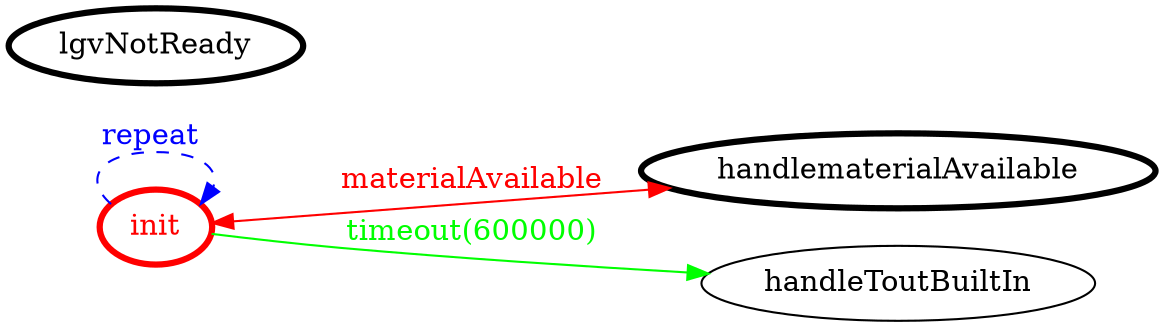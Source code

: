 /*
*
* A GraphViz DOT FSM description 
* Please use a GraphViz visualizer (like http://www.webgraphviz.com)
*  
*/

digraph finite_state_machine {
	rankdir=LR
	size="8,5"
	
	init [ color = red ][ fontcolor = red ][ penwidth = 3 ]
	lgvNotReady [ color = black ][ fontcolor = black ][ penwidth = 3 ]
	handlematerialAvailable [ color = black ][ fontcolor = black ][ penwidth = 3 ]
	
	init -> handleToutBuiltIn [ label = "timeout(600000)" ][ color = green ][ fontcolor = green ]
	init -> init [ label = "repeat "][ style = dashed ][ color = blue ][ fontcolor = blue ]
	init -> handlematerialAvailable [ label = "materialAvailable" ][ color = red ][ fontcolor = red ][ dir = both ]
}
